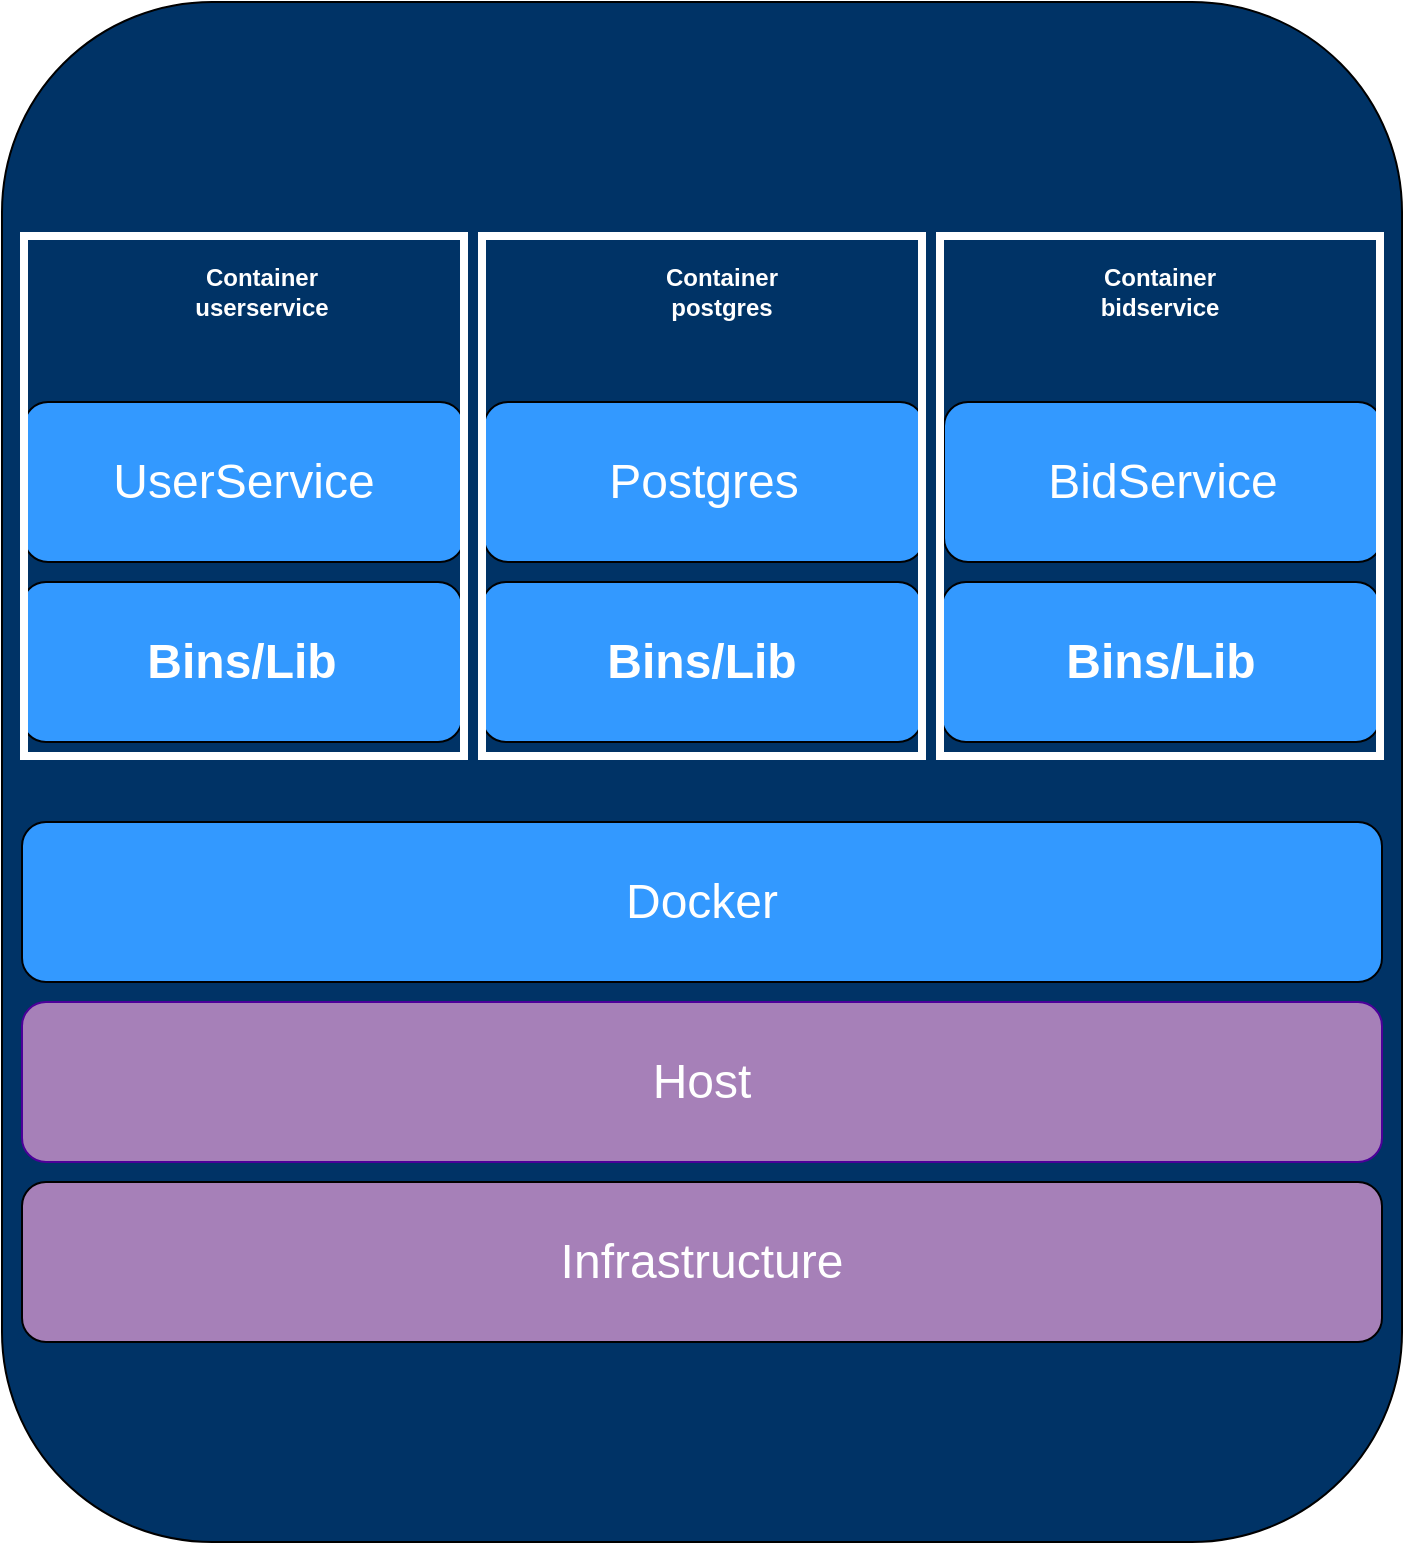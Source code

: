 <mxfile version="13.0.9" type="device"><diagram id="uMs8kE2wSlrNIxHzSQW2" name="Page-1"><mxGraphModel dx="1725" dy="875" grid="1" gridSize="10" guides="1" tooltips="1" connect="1" arrows="1" fold="1" page="1" pageScale="1" pageWidth="850" pageHeight="1100" math="0" shadow="0"><root><mxCell id="0"/><mxCell id="1" parent="0"/><mxCell id="5A7zhYCnR7NslhqH2Ouv-1" value="" style="rounded=1;whiteSpace=wrap;html=1;fillColor=#003366;" vertex="1" parent="1"><mxGeometry x="100" y="30" width="700" height="770" as="geometry"/></mxCell><mxCell id="5A7zhYCnR7NslhqH2Ouv-2" value="&lt;font style=&quot;font-size: 24px&quot; color=&quot;#ffffff&quot;&gt;Infrastructure&lt;/font&gt;" style="rounded=1;whiteSpace=wrap;html=1;fillColor=#A680B8;" vertex="1" parent="1"><mxGeometry x="110" y="620" width="680" height="80" as="geometry"/></mxCell><mxCell id="5A7zhYCnR7NslhqH2Ouv-3" value="&lt;span style=&quot;font-size: 24px&quot;&gt;&lt;font color=&quot;#ffffff&quot;&gt;Host&lt;/font&gt;&lt;/span&gt;" style="rounded=1;whiteSpace=wrap;html=1;strokeColor=#4C0099;fillColor=#A680B8;" vertex="1" parent="1"><mxGeometry x="110" y="530" width="680" height="80" as="geometry"/></mxCell><mxCell id="5A7zhYCnR7NslhqH2Ouv-4" value="&lt;span style=&quot;font-size: 24px&quot;&gt;&lt;font color=&quot;#ffffff&quot;&gt;Docker&lt;/font&gt;&lt;/span&gt;" style="rounded=1;whiteSpace=wrap;html=1;fillColor=#3399FF;" vertex="1" parent="1"><mxGeometry x="110" y="440" width="680" height="80" as="geometry"/></mxCell><mxCell id="5A7zhYCnR7NslhqH2Ouv-6" value="&lt;span style=&quot;font-size: 24px&quot;&gt;&lt;font color=&quot;#ffffff&quot;&gt;&lt;b&gt;Bins/Lib&lt;/b&gt;&lt;/font&gt;&lt;/span&gt;" style="rounded=1;whiteSpace=wrap;html=1;fillColor=#3399FF;" vertex="1" parent="1"><mxGeometry x="340" y="320" width="220" height="80" as="geometry"/></mxCell><mxCell id="5A7zhYCnR7NslhqH2Ouv-8" value="&lt;b style=&quot;color: rgb(255 , 255 , 255) ; font-size: 24px&quot;&gt;Bins/Lib&lt;/b&gt;" style="rounded=1;whiteSpace=wrap;html=1;fillColor=#3399FF;" vertex="1" parent="1"><mxGeometry x="110" y="320" width="220" height="80" as="geometry"/></mxCell><mxCell id="5A7zhYCnR7NslhqH2Ouv-9" value="&lt;b style=&quot;color: rgb(255 , 255 , 255) ; font-size: 24px&quot;&gt;Bins/Lib&lt;/b&gt;" style="rounded=1;whiteSpace=wrap;html=1;fillColor=#3399FF;" vertex="1" parent="1"><mxGeometry x="570" y="320" width="219" height="80" as="geometry"/></mxCell><mxCell id="5A7zhYCnR7NslhqH2Ouv-10" value="&lt;span style=&quot;font-size: 24px&quot;&gt;&lt;font color=&quot;#ffffff&quot;&gt;Postgres&lt;/font&gt;&lt;/span&gt;" style="rounded=1;whiteSpace=wrap;html=1;fillColor=#3399FF;" vertex="1" parent="1"><mxGeometry x="341" y="230" width="220" height="80" as="geometry"/></mxCell><mxCell id="5A7zhYCnR7NslhqH2Ouv-11" value="&lt;span style=&quot;font-size: 24px&quot;&gt;&lt;font color=&quot;#ffffff&quot;&gt;UserService&lt;/font&gt;&lt;/span&gt;" style="rounded=1;whiteSpace=wrap;html=1;fillColor=#3399FF;" vertex="1" parent="1"><mxGeometry x="111" y="230" width="220" height="80" as="geometry"/></mxCell><mxCell id="5A7zhYCnR7NslhqH2Ouv-12" value="&lt;span style=&quot;font-size: 24px&quot;&gt;&lt;font color=&quot;#ffffff&quot;&gt;BidService&lt;/font&gt;&lt;/span&gt;" style="rounded=1;whiteSpace=wrap;html=1;fillColor=#3399FF;" vertex="1" parent="1"><mxGeometry x="571" y="230" width="219" height="80" as="geometry"/></mxCell><mxCell id="5A7zhYCnR7NslhqH2Ouv-13" value="" style="rounded=0;whiteSpace=wrap;html=1;strokeColor=#FFFFFF;fillColor=none;strokeWidth=4;" vertex="1" parent="1"><mxGeometry x="340" y="147" width="220" height="260" as="geometry"/></mxCell><mxCell id="5A7zhYCnR7NslhqH2Ouv-14" value="" style="rounded=0;whiteSpace=wrap;html=1;strokeColor=#FFFFFF;fillColor=none;strokeWidth=4;" vertex="1" parent="1"><mxGeometry x="569" y="147" width="220" height="260" as="geometry"/></mxCell><mxCell id="5A7zhYCnR7NslhqH2Ouv-15" value="&lt;br&gt;&lt;br&gt;" style="rounded=0;whiteSpace=wrap;html=1;strokeColor=#FFFFFF;fillColor=none;strokeWidth=4;" vertex="1" parent="1"><mxGeometry x="111" y="147" width="220" height="260" as="geometry"/></mxCell><mxCell id="5A7zhYCnR7NslhqH2Ouv-16" value="&lt;font color=&quot;#ffffff&quot;&gt;&lt;b&gt;Container &lt;br&gt;userservice&lt;br&gt;&lt;/b&gt;&lt;/font&gt;" style="text;html=1;strokeColor=none;fillColor=none;align=center;verticalAlign=middle;whiteSpace=wrap;rounded=0;" vertex="1" parent="1"><mxGeometry x="160" y="160" width="140" height="30" as="geometry"/></mxCell><mxCell id="5A7zhYCnR7NslhqH2Ouv-17" value="&lt;font color=&quot;#ffffff&quot;&gt;&lt;b&gt;Container &lt;br&gt;postgres&lt;br&gt;&lt;/b&gt;&lt;/font&gt;" style="text;html=1;strokeColor=none;fillColor=none;align=center;verticalAlign=middle;whiteSpace=wrap;rounded=0;" vertex="1" parent="1"><mxGeometry x="390" y="160" width="140" height="30" as="geometry"/></mxCell><mxCell id="5A7zhYCnR7NslhqH2Ouv-18" value="&lt;font color=&quot;#ffffff&quot;&gt;&lt;b&gt;Container &lt;br&gt;bidservice&lt;br&gt;&lt;/b&gt;&lt;/font&gt;" style="text;html=1;strokeColor=none;fillColor=none;align=center;verticalAlign=middle;whiteSpace=wrap;rounded=0;" vertex="1" parent="1"><mxGeometry x="609" y="160" width="140" height="30" as="geometry"/></mxCell></root></mxGraphModel></diagram></mxfile>